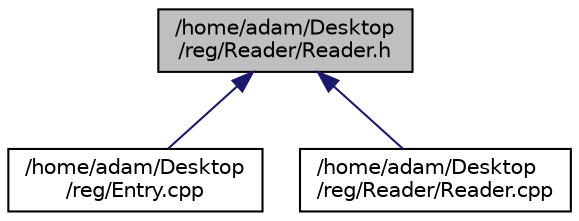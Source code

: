 digraph "/home/adam/Desktop/reg/Reader/Reader.h"
{
  edge [fontname="Helvetica",fontsize="10",labelfontname="Helvetica",labelfontsize="10"];
  node [fontname="Helvetica",fontsize="10",shape=record];
  Node16 [label="/home/adam/Desktop\l/reg/Reader/Reader.h",height=0.2,width=0.4,color="black", fillcolor="grey75", style="filled", fontcolor="black"];
  Node16 -> Node17 [dir="back",color="midnightblue",fontsize="10",style="solid",fontname="Helvetica"];
  Node17 [label="/home/adam/Desktop\l/reg/Entry.cpp",height=0.2,width=0.4,color="black", fillcolor="white", style="filled",URL="$_entry_8cpp.html"];
  Node16 -> Node18 [dir="back",color="midnightblue",fontsize="10",style="solid",fontname="Helvetica"];
  Node18 [label="/home/adam/Desktop\l/reg/Reader/Reader.cpp",height=0.2,width=0.4,color="black", fillcolor="white", style="filled",URL="$_reader_8cpp.html"];
}
